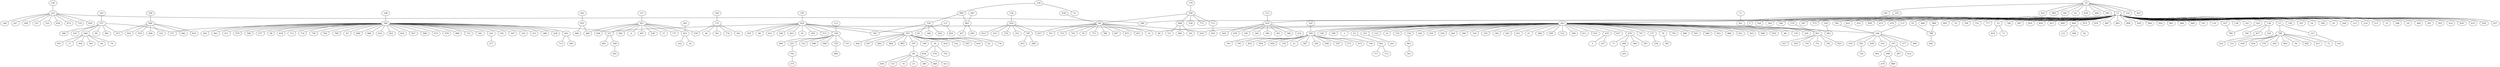 graph {



	10 [height="0.05", level="1", pos="-7491.37,-569.76", width="0.05"];
	102 [height="0.05", level="1", pos="3247.95,2112.69", width="0.05"];
	104 [height="0.05", level="1", pos="7830.24,9274.37", width="0.05"];
	105 [height="0.05", level="1", pos="5751.51,-4974.28", width="0.05"];
	107 [level="3", pos="-2376.34,-1930.67"];
	108 [level="3", pos="9368.43,-339.43"];
	11 [level="3", pos="-8464.75,5196.43"];
	111 [level="2", pos="5262.81,-8881.66"];
	113 [level="3", pos="4997.79,2985.16"];
	115 [height="0.05", level="1", pos="-4330.99,-3564.45", width="0.05"];
	119 [level="2", pos="63.72,-1634.78"];
	121 [level="4", pos="1954.61,1481.58"];
	122 [height="0.05", level="1", pos="704.82,-2478.08", width="0.05"];
	126 [level="3", pos="685.09,5660.68"];
	127 [level="4", pos="615.43,3455.99"];
	13 [height="0.05", level="1", pos="-1483.82,-19.06", width="0.05"];
	134 [height="0.05", level="1", pos="-10573.29,-13223.33", width="0.05"];
	136 [height="0.05", level="1", pos="-5367.42,-2383.38", width="0.05"];
	137 [level="3", pos="-9030.18,2264.62"];
	138 [level="4", pos="149.95,-1802.74"];
	14 [height="0.05", level="1", pos="4894.27,-417.35", width="0.05"];
	140 [level="2", pos="13860.96,-6923.42"];
	141 [level="2", pos="481.00,519.98"];
	143 [level="4", pos="345.45,3727.99"];
	15 [height="0.05", level="1", pos="605.08,2455.54", width="0.05"];
	151 [height="0.05", level="1", pos="10700.12,1635.09", width="0.05"];
	152 [height="0.05", level="1", pos="2789.40,-3933.73", width="0.05"];
	154 [height="0.05", level="1", pos="4862.75,-3358.94", width="0.05"];
	157 [level="2", pos="9307.85,-6078.23"];
	158 [height="0.05", level="1", pos="-1585.83,2064.58", width="0.05"];
	159 [level="4", pos="-5164.11,-8520.47"];
	163 [level="2", pos="9423.40,4324.81"];
	165 [level="3", pos="-7688.02,5116.45"];
	167 [level="2", pos="-717.54,-2109.05"];
	17 [level="4", pos="8239.01,6127.49"];
	172 [level="4", pos="-906.71,-14576.29"];
	174 [height="0.05", level="1", pos="4709.21,7757.04", width="0.05"];
	175 [level="2", pos="12976.52,-6677.79"];
	177 [height="0.05", level="1", pos="5309.94,260.91", width="0.05"];
	178 [level="4", pos="4627.51,-2102.99"];
	179 [level="2", pos="-2591.24,-15310.33"];
	18 [level="2", pos="-2910.43,-2057.17"];
	180 [height="0.05", level="1", pos="-3856.53,-632.18", width="0.05"];
	181 [height="0.05", level="1", pos="7897.96,2966.74", width="0.05"];
	182 [level="3", pos="-4384.89,-7447.78"];
	183 [height="0.05", level="1", pos="3316.04,-4964.77", width="0.05"];
	185 [level="2", pos="11637.42,4779.88"];
	187 [level="2", pos="5075.26,-10706.65"];
	189 [height="0.05", level="1", pos="1465.48,-1617.38", width="0.05"];
	191 [level="2", pos="-9613.59,3121.70"];
	194 [level="4", pos="-883.70,6056.06"];
	195 [level="3", pos="-2261.49,-3218.54"];
	197 [level="2", pos="-10307.01,4379.56"];
	198 [level="2", pos="7198.95,-8385.63"];
	2 [level="2", pos="3742.67,933.32"];
	20 [level="2", pos="-1272.90,1880.00"];
	203 [level="4", pos="100.00,-7032.08"];
	204 [level="2", pos="-815.57,2197.32"];
	21 [level="2", pos="-6850.87,-8966.40"];
	210 [level="4", pos="-6789.20,-1140.05"];
	213 [level="2", pos="-3819.31,1776.39"];
	214 [level="3", pos="-3714.13,880.05"];
	215 [level="2", pos="-2468.15,-2249.96"];
	22 [height="0.05", level="1", pos="418.35,-4696.20", width="0.05"];
	221 [height="0.05", level="1", pos="5571.74,5749.76", width="0.05"];
	222 [level="2", pos="105.55,6343.23"];
	224 [level="3", pos="6097.27,439.24"];
	227 [height="0.05", level="1", pos="2175.36,6941.53", width="0.05"];
	23 [level="2", pos="-4595.11,1373.29"];
	230 [level="3", pos="3508.32,-13787.67"];
	233 [height="0.05", level="1", pos="2741.54,2909.18", width="0.05"];
	241 [level="4", pos="2773.83,3209.33"];
	243 [level="4", pos="-7622.34,-3606.42"];
	244 [level="2", pos="1279.61,-2592.32"];
	246 [level="2", pos="-8283.76,3521.00"];
	247 [level="2", pos="-765.67,7708.13"];
	25 [level="2", pos="-565.98,-2335.09"];
	252 [level="3", pos="-8377.44,-11726.21"];
	254 [height="0.05", level="1", pos="4108.91,2170.37", width="0.05"];
	256 [level="4", pos="4948.03,707.18"];
	257 [level="4", pos="-269.33,-2807.77"];
	258 [level="4", pos="-2261.67,-14604.67"];
	259 [level="2", pos="1057.75,-2147.73"];
	264 [level="2", pos="797.61,-3175.72"];
	265 [level="3", pos="-7018.68,523.98"];
	267 [height="0.05", level="1", pos="-7710.95,-6217.11", width="0.05"];
	269 [level="2", pos="-836.00,7074.70"];
	276 [height="0.05", level="1", pos="-7685.11,-14153.59", width="0.05"];
	277 [level="3", pos="6085.90,111.82"];
	279 [level="4", pos="-11604.34,4768.20"];
	280 [height="0.05", level="1", pos="1285.16,3157.61", width="0.05"];
	281 [level="2", pos="12877.87,-9200.75"];
	286 [height="0.05", level="1", pos="9956.47,5827.54", width="0.05"];
	287 [level="4", pos="-10097.03,4624.09"];
	288 [level="4", pos="-1962.01,-1841.42"];
	29 [level="2", pos="512.82,-1522.27"];
	291 [level="2", pos="-8302.70,-1481.48"];
	292 [level="3", pos="10837.70,-9481.70"];
	299 [level="2", pos="1342.38,-1356.67"];
	3 [level="4", pos="-141.07,-2866.32"];
	301 [level="2", pos="9502.08,-876.19"];
	302 [level="4", pos="6285.53,-3818.94"];
	304 [level="4", pos="9478.98,5672.13"];
	307 [level="2", pos="7351.06,1994.42"];
	310 [level="2", pos="5966.16,-811.25"];
	315 [level="4", pos="8575.12,-1239.89"];
	316 [height="0.05", level="1", pos="1301.50,-11843.00", width="0.05"];
	32 [level="4", pos="-2098.65,-11766.18"];
	320 [level="2", pos="2168.78,-4063.30"];
	322 [level="4", pos="13106.74,-8224.32"];
	324 [level="2", pos="-5339.06,4377.21"];
	325 [level="2", pos="-8335.49,594.49"];
	326 [level="2", pos="-6191.43,-5717.13"];
	327 [level="2", pos="1060.79,7062.69"];
	329 [height="0.05", level="1", pos="2480.86,8295.74", width="0.05"];
	33 [level="4", pos="4207.50,-10441.94"];
	333 [level="3", pos="6507.17,3389.85"];
	336 [level="2", pos="4020.41,-6440.33"];
	337 [height="0.05", level="1", pos="6636.21,-4611.20", width="0.05"];
	34 [level="2", pos="8433.61,-9457.65"];
	341 [level="4", pos="-1242.71,-16746.37"];
	344 [level="4", pos="-1664.38,-4642.92"];
	346 [height="0.05", level="1", pos="7751.35,157.87", width="0.05"];
	349 [level="4", pos="6460.49,-4245.89"];
	350 [level="3", pos="1254.15,-8.26"];
	352 [level="2", pos="-9061.01,-11534.24"];
	355 [height="0.05", level="1", pos="825.24,-1501.77", width="0.05"];
	361 [level="4", pos="13768.89,-6207.09"];
	368 [level="2", pos="2342.98,-12090.47"];
	370 [level="2", pos="-3816.60,7856.99"];
	371 [height="0.05", level="1", pos="9495.97,2920.37", width="0.05"];
	375 [level="2", pos="5975.72,7310.68"];
	377 [level="2", pos="-9463.39,2391.44"];
	380 [level="2", pos="-2851.70,-3137.82"];
	382 [level="3", pos="2385.23,-160.65"];
	383 [level="3", pos="-950.33,-3597.91"];
	387 [level="4", pos="1586.19,-5043.42"];
	389 [level="4", pos="-909.28,2016.81"];
	391 [level="2", pos="-2781.23,2398.74"];
	393 [level="3", pos="-3307.62,-1470.60"];
	396 [level="2", pos="-2356.86,-4758.75"];
	398 [level="2", pos="6830.45,-1604.97"];
	399 [level="2", pos="3827.49,-12090.76"];
	4 [level="2", pos="9079.41,-7100.61"];
	40 [height="0.05", level="1", pos="3853.95,-5432.81", width="0.05"];
	401 [level="3", pos="-8025.27,4592.99"];
	403 [level="4", pos="5439.52,-7620.74"];
	408 [level="3", pos="4603.73,-11614.44"];
	409 [level="4", pos="9286.78,8360.92"];
	412 [level="4", pos="-10427.16,3122.43"];
	414 [level="2", pos="631.83,102.98"];
	416 [height="0.05", level="1", pos="-1461.88,-3827.79", width="0.05"];
	418 [level="2", pos="7583.65,-8239.19"];
	420 [height="0.05", level="1", pos="-3553.13,-2281.96", width="0.05"];
	428 [level="4", pos="6383.67,272.13"];
	43 [level="4", pos="12023.91,-8854.95"];
	432 [level="2", pos="-3173.22,-4373.48"];
	433 [level="2", pos="237.22,1166.25"];
	437 [height="0.05", level="1", pos="-4989.56,2500.53", width="0.05"];
	439 [height="0.05", level="1", pos="-2693.46,-12990.26", width="0.05"];
	441 [height="0.05", level="1", pos="3257.10,-1748.41", width="0.05"];
	442 [level="2", pos="10700.04,76.00"];
	443 [level="2", pos="4565.28,229.35"];
	444 [level="2", pos="8434.61,-2047.65"];
	445 [level="3", pos="-2468.08,6016.34"];
	45 [level="3", pos="6139.29,-5180.57"];
	450 [height="0.05", level="1", pos="7465.12,-6872.33", width="0.05"];
	451 [level="4", pos="4146.79,-3360.72"];
	453 [height="0.05", level="1", pos="-944.11,-11339.25", width="0.05"];
	454 [height="0.05", level="1", pos="-1118.47,-2663.05", width="0.05"];
	455 [level="3", pos="10270.97,-9151.63"];
	457 [level="2", pos="500.26,1287.36"];
	461 [level="4", pos="6589.43,1026.64"];
	463 [level="4", pos="-1809.30,6928.98"];
	466 [level="2", pos="-7338.03,-8067.13"];
	47 [level="3", pos="1205.06,-1109.16"];
	471 [level="4", pos="9611.29,-340.53"];
	473 [height="0.05", level="1", pos="11377.19,6233.62", width="0.05"];
	479 [height="0.05", level="1", pos="7475.28,-2440.19", width="0.05"];
	481 [level="2", pos="-11317.50,3656.73"];
	482 [level="2", pos="11774.33,-265.40"];
	484 [height="0.05", level="1", pos="-9560.24,55.68", width="0.05"];
	486 [level="3", pos="9987.20,-8337.58"];
	488 [height="0.05", level="1", pos="1337.32,5272.28", width="0.05"];
	490 [level="3", pos="-7748.85,2408.07"];
	496 [level="3", pos="5052.27,4247.05"];
	497 [level="4", pos="10289.26,-5999.54"];
	499 [level="4", pos="-255.87,-6740.60"];
	5 [height="0.05", level="1", pos="827.33,-687.73", width="0.05"];
	50 [height="0.05", level="1", pos="-4497.51,-11984.53", width="0.05"];
	506 [height="0.05", level="1", pos="7247.23,2126.80", width="0.05"];
	507 [height="0.05", level="1", pos="-8017.37,-8661.37", width="0.05"];
	508 [height="0.05", level="1", pos="4783.01,-4123.74", width="0.05"];
	509 [height="0.05", level="1", pos="4686.48,301.71", width="0.05"];
	51 [level="3", pos="3797.05,-13821.01"];
	515 [height="0.05", level="1", pos="4590.84,-5645.26", width="0.05"];
	521 [height="0.05", level="1", pos="1822.91,-4528.25", width="0.05"];
	522 [level="4", pos="8398.05,6806.23"];
	524 [level="2", pos="-6061.03,-2083.85"];
	525 [level="4", pos="45.00,5438.73"];
	528 [level="4", pos="-315.95,-1894.40"];
	532 [level="2", pos="6952.13,-11795.23"];
	536 [height="0.05", level="1", pos="12127.09,-7382.63", width="0.05"];
	537 [height="0.05", level="1", pos="10554.86,4717.33", width="0.05"];
	541 [level="2", pos="5217.87,-2464.80"];
	545 [height="0.05", level="1", pos="5884.61,-11925.24", width="0.05"];
	55 [height="0.05", level="1", pos="1870.27,1629.46", width="0.05"];
	550 [level="2", pos="-7918.87,2135.33"];
	551 [level="4", pos="-1967.02,-10727.17"];
	558 [height="0.05", level="1", pos="-1747.53,-14984.31", width="0.05"];
	559 [level="2", pos="4003.74,-7349.98"];
	56 [level="2", pos="-4175.51,7396.29"];
	563 [level="4", pos="8799.15,4712.89"];
	564 [level="2", pos="466.46,1820.45"];
	566 [height="0.05", level="1", pos="-4687.92,538.23", width="0.05"];
	567 [level="2", pos="664.84,-321.27"];
	568 [level="4", pos="1927.83,997.41"];
	57 [level="2", pos="11501.40,-7090.17"];
	573 [height="0.05", level="1", pos="-3207.05,1801.98", width="0.05"];
	575 [level="4", pos="-4392.25,-7672.02"];
	576 [level="4", pos="8419.40,-10590.72"];
	577 [height="0.05", level="1", pos="10235.32,29.01", width="0.05"];
	58 [height="0.05", level="1", pos="6321.09,2443.00", width="0.05"];
	580 [level="3", pos="-11231.75,4592.57"];
	582 [level="4", pos="-8406.20,-486.22"];
	584 [level="2", pos="1088.54,-6023.89"];
	587 [level="2", pos="-100.78,-5201.91"];
	591 [level="4", pos="-7763.47,3575.94"];
	592 [height="0.05", level="1", pos="-6363.02,2842.38", width="0.05"];
	598 [level="2", pos="3760.33,-3922.29"];
	602 [height="0.05", level="1", pos="-3992.73,8807.48", width="0.05"];
	607 [level="2", pos="4291.40,-16224.15"];
	610 [height="0.05", level="1", pos="-2128.75,-6201.54", width="0.05"];
	611 [level="2", pos="1005.90,-1895.41"];
	612 [level="2", pos="2802.04,-11252.78"];
	613 [level="3", pos="-2700.48,8348.32"];
	616 [height="0.05", level="1", pos="5424.00,-6460.61", width="0.05"];
	618 [level="2", pos="6128.71,1147.46"];
	619 [level="2", pos="7795.16,-9282.17"];
	62 [level="2", pos="6284.55,-8466.38"];
	622 [level="4", pos="-3081.49,-1350.86"];
	624 [height="0.05", level="1", pos="-3610.56,-4265.39", width="0.05"];
	63 [level="4", pos="-8019.75,480.86"];
	631 [height="0.05", level="1", pos="1051.17,-2732.71", width="0.05"];
	632 [level="2", pos="757.70,661.96"];
	634 [height="0.05", level="1", pos="-8758.87,-13001.19", width="0.05"];
	635 [height="0.05", level="1", pos="2.63,-2258.44", width="0.05"];
	637 [height="0.05", level="1", pos="4752.86,1992.15", width="0.05"];
	64 [level="3", pos="8857.85,6174.31"];
	640 [height="0.05", level="1", pos="-12037.22,-10217.01", width="0.05"];
	645 [level="3", pos="2391.11,4524.98"];
	646 [height="0.05", level="1", pos="9057.17,7731.50", width="0.05"];
	648 [level="2", pos="8560.21,5775.84"];
	650 [height="0.05", level="1", pos="-2302.49,3293.85", width="0.05"];
	651 [height="0.05", level="1", pos="10038.02,-7025.04", width="0.05"];
	654 [level="2", pos="315.47,7963.53"];
	656 [level="4", pos="3248.95,-11665.20"];
	66 [level="4", pos="12896.57,-6860.66"];
	661 [level="4", pos="7115.88,-5333.12"];
	662 [level="2", pos="8822.27,8814.84"];
	668 [level="2", pos="6446.16,4147.05"];
	672 [level="2", pos="90.49,8303.59"];
	673 [level="2", pos="-1989.02,-2135.15"];
	675 [level="4", pos="-5190.78,-6430.83"];
	676 [height="0.05", level="1", pos="69.33,-5845.26", width="0.05"];
	678 [level="2", pos="11659.60,-5978.37"];
	679 [level="4", pos="351.22,-1337.91"];
	68 [height="0.05", level="1", pos="-2558.29,-11173.00", width="0.05"];
	680 [level="2", pos="-1090.58,-2391.95"];
	693 [level="3", pos="-1717.39,-2163.82"];
	695 [level="4", pos="4695.55,-15158.95"];
	70 [level="4", pos="-3611.52,-615.90"];
	707 [level="2", pos="2092.31,166.41"];
	709 [level="2", pos="-400.86,2409.07"];
	711 [level="4", pos="-1534.90,-6256.26"];
	712 [level="2", pos="9487.89,1661.29"];
	713 [level="2", pos="11112.59,-925.96"];
	716 [level="2", pos="8379.81,1963.54"];
	717 [level="2", pos="-664.23,-6758.74"];
	719 [level="4", pos="-792.29,5908.51"];
	72 [level="2", pos="-3970.82,6303.48"];
	721 [level="3", pos="-439.21,-16949.06"];
	723 [level="3", pos="-1765.25,7508.96"];
	724 [level="2", pos="2758.65,5703.07"];
	726 [height="0.05", level="1", pos="6568.32,5058.59", width="0.05"];
	727 [level="4", pos="3375.78,-10365.55"];
	728 [height="0.05", level="1", pos="5425.79,3535.80", width="0.05"];
	729 [level="4", pos="-7088.04,3910.76"];
	73 [level="2", pos="-5661.22,1584.61"];
	731 [level="4", pos="6202.96,2986.89"];
	733 [height="0.05", level="1", pos="-4852.68,-13319.63", width="0.05"];
	737 [level="4", pos="9627.02,-7581.73"];
	74 [level="3", pos="3689.87,-10108.97"];
	744 [level="2", pos="-6396.78,-8753.72"];
	745 [level="4", pos="-3322.81,-10157.37"];
	746 [level="2", pos="-5474.16,-3310.22"];
	751 [level="2", pos="4533.23,6338.03"];
	752 [level="3", pos="-251.44,1868.48"];
	759 [height="0.05", level="1", pos="12052.05,1095.19", width="0.05"];
	76 [level="2", pos="7996.27,4861.39"];
	761 [level="4", pos="13343.46,-5603.96"];
	764 [height="0.05", level="1", pos="9939.19,2226.06", width="0.05"];
	765 [level="2", pos="-6364.97,-5941.21"];
	769 [height="0.05", level="1", pos="-5730.36,-7370.96", width="0.05"];
	77 [level="4", pos="593.02,-6235.79"];
	771 [height="0.05", level="1", pos="-2519.94,-16610.06", width="0.05"];
	772 [height="0.05", level="1", pos="-3647.82,-13321.13", width="0.05"];
	774 [level="2", pos="7578.80,-10950.63"];
	776 [level="4", pos="12660.01,-5663.13"];
	777 [level="4", pos="-3654.26,445.51"];
	780 [height="0.05", level="1", pos="-4762.17,-10559.03", width="0.05"];
	782 [level="3", pos="4200.43,5523.31"];
	783 [level="2", pos="5824.18,6595.53"];
	787 [height="0.05", level="1", pos="-10770.34,-11064.35", width="0.05"];
	788 [height="0.05", level="1", pos="2145.30,4418.51", width="0.05"];
	789 [level="2", pos="-5220.07,3594.69"];
	79 [level="2", pos="1293.57,-4474.75"];
	791 [level="2", pos="9196.24,-10100.57"];
	792 [height="0.05", level="1", pos="2706.57,-8898.05", width="0.05"];
	793 [height="0.05", level="1", pos="2789.60,-4439.98", width="0.05"];
	795 [level="2", pos="-4759.59,-8653.81"];
	796 [level="3", pos="-1624.53,2123.37"];
	798 [height="0.05", level="1", pos="11247.09,516.99", width="0.05"];
	799 [height="0.05", level="1", pos="-2822.88,7042.81", width="0.05"];
	800 [level="2", pos="1258.03,1252.04"];
	803 [level="2", pos="5330.09,-2714.23"];
	806 [level="4", pos="4936.87,-1232.97"];
	807 [level="2", pos="-2311.94,2286.82"];
	809 [height="0.05", level="1", pos="2572.48,-14502.21", width="0.05"];
	810 [level="4", pos="9860.45,7372.43"];
	813 [height="0.05", level="1", pos="-9427.32,-14511.30", width="0.05"];
	815 [level="3", pos="-10507.29,-10505.62"];
	816 [level="4", pos="-2692.02,-1838.32"];
	817 [height="0.05", level="1", pos="-6330.77,-11864.41", width="0.05"];
	818 [level="4", pos="8691.02,-9264.98"];
	819 [level="2", pos="-5440.92,892.86"];
	823 [level="2", pos="12191.66,-8563.69"];
	825 [level="2", pos="-5274.97,-6031.53"];
	826 [level="4", pos="7402.94,-10532.48"];
	827 [level="2", pos="3130.78,-16074.87"];
	828 [level="3", pos="10614.55,-5981.71"];
	829 [level="2", pos="4499.20,-8721.15"];
	83 [level="2", pos="7384.35,-2763.62"];
	830 [level="4", pos="-3433.66,6380.42"];
	831 [height="0.05", level="1", pos="1433.07,316.51", width="0.05"];
	834 [height="0.05", level="1", pos="762.32,-10366.39", width="0.05"];
	837 [height="0.05", level="1", pos="-6962.48,-3292.67", width="0.05"];
	839 [level="4", pos="-8881.38,3944.44"];
	84 [level="2", pos="5181.53,-4903.67"];
	840 [height="0.05", level="1", pos="5020.21,-2015.24", width="0.05"];
	841 [level="2", pos="-868.61,-5763.05"];
	847 [level="2", pos="-3699.74,-10226.39"];
	849 [height="0.05", level="1", pos="9696.31,-2116.64", width="0.05"];
	85 [height="0.05", level="1", pos="678.73,-13186.46", width="0.05"];
	850 [level="2", pos="314.68,134.97"];
	851 [height="0.05", level="1", pos="3453.02,6070.25", width="0.05"];
	852 [level="2", pos="5203.93,-1275.06"];
	853 [level="2", pos="-3850.31,6.65"];
	854 [height="0.05", level="1", pos="-7893.69,-7123.75", width="0.05"];
	857 [level="2", pos="5163.09,-9705.59"];
	860 [height="0.05", level="1", pos="-3396.23,3785.19", width="0.05"];
	862 [height="0.05", level="1", pos="6919.58,-12446.07", width="0.05"];
	863 [level="2", pos="3481.15,-15475.86"];
	864 [height="0.05", level="1", pos="5995.98,-13323.97", width="0.05"];
	866 [level="4", pos="6844.51,5740.40"];
	872 [height="0.05", level="1", pos="-3486.60,2847.96", width="0.05"];
	875 [level="2", pos="-2022.81,-10135.06"];
	876 [level="4", pos="-386.33,1729.84"];
	878 [level="4", pos="-6693.58,-960.50"];
	883 [height="0.05", level="1", pos="4559.55,-12232.45", width="0.05"];
	886 [level="3", pos="1770.26,-174.80"];
	887 [level="2", pos="291.66,-869.14"];
	889 [level="3", pos="-11288.34,5374.01"];
	89 [level="2", pos="9372.12,4058.40"];
	892 [level="2", pos="10905.49,-8159.94"];
	893 [level="2", pos="-3324.36,2009.55"];
	894 [level="2", pos="9151.55,2200.72"];
	896 [level="4", pos="4850.83,3639.72"];
	899 [level="2", pos="-214.56,-1963.20"];
	900 [level="2", pos="-73.00,-16064.95"];
	904 [level="4", pos="-7853.73,-1350.91"];
	905 [level="4", pos="-6791.68,271.89"];
	908 [level="2", pos="-801.76,-16238.12"];
	913 [level="2", pos="3418.80,-6654.52"];
	914 [level="2", pos="9675.86,734.56"];
	915 [level="2", pos="7709.38,5663.12"];
	916 [level="2", pos="9997.68,8268.80"];
	918 [level="4", pos="-833.19,-14385.24"];
	92 [level="4", pos="1371.71,596.43"];
	921 [height="0.05", level="1", pos="4381.77,1301.46", width="0.05"];
	922 [height="0.05", level="1", pos="6306.11,-2284.97", width="0.05"];
	923 [level="2", pos="2890.04,564.25"];
	924 [level="4", pos="8991.98,-1075.17"];
	925 [height="0.05", level="1", pos="3725.33,8447.13", width="0.05"];
	926 [level="2", pos="-3845.69,-1114.18"];
	927 [height="0.05", level="1", pos="6242.84,-528.44", width="0.05"];
	930 [level="4", pos="878.21,6630.69"];
	934 [level="2", pos="-2195.51,8266.59"];
	936 [height="0.05", level="1", pos="-8653.62,-6410.45", width="0.05"];
	939 [level="4", pos="-1253.55,-3963.45"];
	944 [level="3", pos="-1176.90,2236.74"];
	946 [height="0.05", level="1", pos="8580.64,-3056.07", width="0.05"];
	948 [height="0.05", level="1", pos="257.30,-2650.66", width="0.05"];
	949 [level="3", pos="10129.31,-9859.84"];
	955 [height="0.05", level="1", pos="2491.88,692.54", width="0.05"];
	956 [level="4", pos="-1927.46,2118.35"];
	957 [height="0.05", level="1", pos="6226.21,-9753.04", width="0.05"];
	96 [level="2", pos="3798.21,-10898.15"];
	963 [level="2", pos="373.15,-231.04"];
	968 [level="2", pos="-4238.98,-384.16"];
	969 [level="3", pos="-3443.15,-875.95"];
	970 [level="2", pos="7908.51,7844.41"];
	973 [level="2", pos="6012.02,-1535.21"];
	978 [level="4", pos="7913.11,-1489.42"];
	98 [level="3", pos="1735.85,-751.18"];
	980 [level="2", pos="6183.60,-1460.99"];
	981 [level="4", pos="10889.13,4007.33"];
	983 [level="3", pos="1367.35,-388.34"];
	441 -- 355 [ ];
	441 -- 382 [ ];
	441 -- 40 [ ];
	441 -- 443 [ ];
	441 -- 47 [ ];
	441 -- 508 [ ];
	441 -- 509 [ ];
	441 -- 521 [ ];
	441 -- 598 [ ];
	441 -- 610 [ ];
	10 -- 904 [ ];
	441 -- 611 [ ];
	441 -- 631 [ ];
	441 -- 635 [ ];
	441 -- 637 [ ];
	441 -- 676 [ ];
	441 -- 707 [ ];
	441 -- 79 [ ];
	441 -- 793 [ ];
	441 -- 831 [ ];
	441 -- 840 [ ];
	10 -- 582 [ ];
	441 -- 852 [ ];
	441 -- 886 [ ];
	441 -- 921 [ ];
	441 -- 923 [ ];
	441 -- 948 [ ];
	441 -- 955 [ ];
	441 -- 98 [ ];
	441 -- 178 [ ];
	441 -- 451 [ ];
	441 -- 806 [ ];
	13 -- 441 [ ];
	104 -- 646 [ ];
	646 -- 473 [ ];
	646 -- 662 [ ];
	646 -- 916 [ ];
	646 -- 970 [ ];
	646 -- 522 [ ];
	646 -- 810 [ ];
	646 -- 409 [ ];
	105 -- 616 [ ];
	616 -- 957 [ ];
	13 -- 107 [ ];
	616 -- 728 [ ];
	616 -- 792 [ ];
	616 -- 336 [ ];
	616 -- 337 [ ];
	616 -- 40 [ ];
	616 -- 45 [ ];
	616 -- 450 [ ];
	616 -- 515 [ ];
	616 -- 559 [ ];
	616 -- 84 [ ];
	13 -- 416 [ ];
	616 -- 913 [ ];
	616 -- 403 [ ];
	108 -- 346 [ ];
	346 -- 151 [ ];
	346 -- 181 [ ];
	346 -- 224 [ ];
	346 -- 301 [ ];
	346 -- 307 [ ];
	346 -- 310 [ ];
	346 -- 337 [ ];
	13 -- 119 [ ];
	346 -- 371 [ ];
	346 -- 398 [ ];
	346 -- 442 [ ];
	346 -- 444 [ ];
	346 -- 479 [ ];
	346 -- 506 [ ];
	346 -- 577 [ ];
	346 -- 58 [ ];
	346 -- 618 [ ];
	346 -- 712 [ ];
	13 -- 136 [ ];
	346 -- 716 [ ];
	346 -- 759 [ ];
	346 -- 764 [ ];
	346 -- 798 [ ];
	346 -- 83 [ ];
	346 -- 849 [ ];
	346 -- 894 [ ];
	346 -- 914 [ ];
	346 -- 922 [ ];
	346 -- 927 [ ];
	13 -- 141 [ ];
	346 -- 946 [ ];
	346 -- 973 [ ];
	346 -- 980 [ ];
	346 -- 471 [ ];
	346 -- 428 [ ];
	346 -- 924 [ ];
	346 -- 315 [ ];
	346 -- 978 [ ];
	346 -- 461 [ ];
	11 -- 401 [ ];
	13 -- 15 [ ];
	401 -- 246 [ ];
	401 -- 165 [ ];
	111 -- 829 [ ];
	111 -- 957 [ ];
	957 -- 187 [ ];
	957 -- 198 [ ];
	957 -- 34 [ ];
	957 -- 418 [ ];
	957 -- 532 [ ];
	957 -- 545 [ ];
	13 -- 158 [ ];
	10 -- 13 [ ];
	957 -- 619 [ ];
	957 -- 62 [ ];
	957 -- 774 [ ];
	957 -- 857 [ ];
	957 -- 862 [ ];
	957 -- 864 [ ];
	957 -- 883 [ ];
	957 -- 826 [ ];
	113 -- 728 [ ];
	728 -- 221 [ ];
	13 -- 167 [ ];
	728 -- 333 [ ];
	728 -- 496 [ ];
	728 -- 668 [ ];
	728 -- 726 [ ];
	728 -- 896 [ ];
	728 -- 731 [ ];
	115 -- 416 [ ];
	416 -- 195 [ ];
	416 -- 380 [ ];
	416 -- 383 [ ];
	13 -- 18 [ ];
	416 -- 396 [ ];
	416 -- 432 [ ];
	416 -- 624 [ ];
	416 -- 939 [ ];
	416 -- 344 [ ];
	126 -- 222 [ ];
	222 -- 280 [ ];
	222 -- 247 [ ];
	222 -- 269 [ ];
	222 -- 327 [ ];
	13 -- 180 [ ];
	222 -- 654 [ ];
	222 -- 672 [ ];
	222 -- 719 [ ];
	222 -- 930 [ ];
	222 -- 525 [ ];
	222 -- 194 [ ];
	136 -- 524 [ ];
	136 -- 746 [ ];
	136 -- 837 [ ];
	15 -- 799 [ ];
	13 -- 20 [ ];
	15 -- 127 [ ];
	23 -- 73 [ ];
	23 -- 819 [ ];
	437 -- 789 [ ];
	55 -- 788 [ ];
	592 -- 246 [ ];
	800 -- 568 [ ];
	800 -- 121 [ ];
	800 -- 92 [ ];
	134 -- 634 [ ];
	13 -- 204 [ ];
	634 -- 252 [ ];
	634 -- 276 [ ];
	634 -- 352 [ ];
	634 -- 787 [ ];
	634 -- 813 [ ];
	634 -- 817 [ ];
	837 -- 243 [ ];
	137 -- 246 [ ];
	246 -- 191 [ ];
	246 -- 197 [ ];
	13 -- 213 [ ];
	246 -- 377 [ ];
	246 -- 490 [ ];
	246 -- 550 [ ];
	246 -- 591 [ ];
	246 -- 839 [ ];
	140 -- 175 [ ];
	175 -- 678 [ ];
	175 -- 761 [ ];
	175 -- 66 [ ];
	175 -- 361 [ ];
	13 -- 214 [ ];
	175 -- 776 [ ];
	799 -- 370 [ ];
	799 -- 445 [ ];
	799 -- 56 [ ];
	799 -- 602 [ ];
	799 -- 613 [ ];
	799 -- 72 [ ];
	799 -- 723 [ ];
	799 -- 934 [ ];
	799 -- 463 [ ];
	13 -- 215 [ ];
	799 -- 830 [ ];
	127 -- 143 [ ];
	154 -- 803 [ ];
	803 -- 541 [ ];
	157 -- 651 [ ];
	651 -- 678 [ ];
	651 -- 823 [ ];
	651 -- 337 [ ];
	651 -- 4 [ ];
	651 -- 486 [ ];
	13 -- 23 [ ];
	651 -- 536 [ ];
	651 -- 57 [ ];
	651 -- 828 [ ];
	651 -- 892 [ ];
	651 -- 737 [ ];
	651 -- 497 [ ];
	163 -- 537 [ ];
	537 -- 185 [ ];
	537 -- 286 [ ];
	537 -- 371 [ ];
	13 -- 25 [ ];
	10 -- 265 [ ];
	537 -- 473 [ ];
	537 -- 648 [ ];
	537 -- 89 [ ];
	537 -- 981 [ ];
	174 -- 851 [ ];
	851 -- 227 [ ];
	851 -- 329 [ ];
	851 -- 724 [ ];
	851 -- 751 [ ];
	851 -- 782 [ ];
	13 -- 280 [ ];
	851 -- 925 [ ];
	177 -- 256 [ ];
	179 -- 558 [ ];
	558 -- 68 [ ];
	558 -- 771 [ ];
	558 -- 908 [ ];
	558 -- 172 [ ];
	558 -- 258 [ ];
	182 -- 769 [ ];
	769 -- 21 [ ];
	13 -- 29 [ ];
	769 -- 267 [ ];
	769 -- 326 [ ];
	769 -- 466 [ ];
	769 -- 507 [ ];
	769 -- 744 [ ];
	769 -- 765 [ ];
	769 -- 795 [ ];
	769 -- 825 [ ];
	769 -- 854 [ ];
	769 -- 936 [ ];
	13 -- 391 [ ];
	769 -- 159 [ ];
	769 -- 575 [ ];
	769 -- 675 [ ];
	187 -- 96 [ ];
	96 -- 399 [ ];
	96 -- 408 [ ];
	96 -- 612 [ ];
	96 -- 74 [ ];
	96 -- 727 [ ];
	96 -- 33 [ ];
	13 -- 393 [ ];
	96 -- 656 [ ];
	197 -- 481 [ ];
	197 -- 580 [ ];
	197 -- 287 [ ];
	197 -- 412 [ ];
	580 -- 889 [ ];
	580 -- 279 [ ];
	22 -- 841 [ ];
	841 -- 717 [ ];
	841 -- 711 [ ];
	13 -- 414 [ ];
	221 -- 783 [ ];
	783 -- 375 [ ];
	224 -- 277 [ ];
	230 -- 51 [ ];
	230 -- 809 [ ];
	809 -- 316 [ ];
	809 -- 863 [ ];
	233 -- 241 [ ];
	591 -- 729 [ ];
	281 -- 823 [ ];
	13 -- 420 [ ];
	823 -- 322 [ ];
	823 -- 43 [ ];
	292 -- 455 [ ];
	455 -- 486 [ ];
	455 -- 949 [ ];
	316 -- 368 [ ];
	316 -- 792 [ ];
	316 -- 834 [ ];
	316 -- 85 [ ];
	324 -- 789 [ ];
	13 -- 433 [ ];
	337 -- 349 [ ];
	337 -- 661 [ ];
	349 -- 302 [ ];
	34 -- 791 [ ];
	34 -- 818 [ ];
	34 -- 576 [ ];
	442 -- 482 [ ];
	442 -- 713 [ ];
	350 -- 983 [ ];
	439 -- 68 [ ];
	13 -- 437 [ ];
	68 -- 610 [ ];
	68 -- 453 [ ];
	68 -- 50 [ ];
	68 -- 817 [ ];
	68 -- 733 [ ];
	68 -- 772 [ ];
	68 -- 780 [ ];
	68 -- 847 [ ];
	68 -- 875 [ ];
	68 -- 32 [ ];
	13 -- 454 [ ];
	68 -- 745 [ ];
	68 -- 551 [ ];
	635 -- 257 [ ];
	635 -- 3 [ ];
	676 -- 584 [ ];
	676 -- 587 [ ];
	676 -- 499 [ ];
	676 -- 77 [ ];
	79 -- 387 [ ];
	488 -- 788 [ ];
	13 -- 457 [ ];
	10 -- 291 [ ];
	788 -- 645 [ ];
	648 -- 64 [ ];
	648 -- 76 [ ];
	648 -- 915 [ ];
	648 -- 304 [ ];
	648 -- 563 [ ];
	648 -- 17 [ ];
	908 -- 721 [ ];
	908 -- 900 [ ];
	908 -- 341 [ ];
	13 -- 5 [ ];
	172 -- 918 [ ];
	607 -- 863 [ ];
	863 -- 827 [ ];
	863 -- 695 [ ];
	787 -- 640 [ ];
	787 -- 815 [ ];
	499 -- 203 [ ];
	726 -- 866 [ ];
	13 -- 55 [ ];
	13 -- 564 [ ];
	13 -- 566 [ ];
	13 -- 567 [ ];
	13 -- 573 [ ];
	13 -- 592 [ ];
	13 -- 632 [ ];
	13 -- 650 [ ];
	13 -- 673 [ ];
	10 -- 325 [ ];
	13 -- 680 [ ];
	13 -- 693 [ ];
	13 -- 709 [ ];
	13 -- 752 [ ];
	13 -- 796 [ ];
	13 -- 800 [ ];
	13 -- 807 [ ];
	13 -- 850 [ ];
	13 -- 853 [ ];
	13 -- 860 [ ];
	10 -- 484 [ ];
	13 -- 872 [ ];
	13 -- 887 [ ];
	13 -- 893 [ ];
	13 -- 899 [ ];
	13 -- 926 [ ];
	13 -- 944 [ ];
	13 -- 963 [ ];
	13 -- 968 [ ];
	13 -- 969 [ ];
	13 -- 679 [ ];
	10 -- 210 [ ];
	13 -- 138 [ ];
	13 -- 528 [ ];
	13 -- 288 [ ];
	13 -- 777 [ ];
	13 -- 816 [ ];
	13 -- 876 [ ];
	13 -- 956 [ ];
	13 -- 70 [ ];
	13 -- 389 [ ];
	13 -- 622 [ ];
	10 -- 905 [ ];
	102 -- 441 [ ];
	441 -- 122 [ ];
	441 -- 14 [ ];
	441 -- 152 [ ];
	441 -- 154 [ ];
	441 -- 851 [ ];
	441 -- 177 [ ];
	441 -- 769 [ ];
	441 -- 183 [ ];
	441 -- 189 [ ];
	10 -- 63 [ ];
	441 -- 2 [ ];
	441 -- 22 [ ];
	441 -- 233 [ ];
	441 -- 244 [ ];
	441 -- 254 [ ];
	441 -- 259 [ ];
	441 -- 264 [ ];
	441 -- 299 [ ];
	441 -- 320 [ ];
	441 -- 983 [ ];
	10 -- 878 [ ];
}

